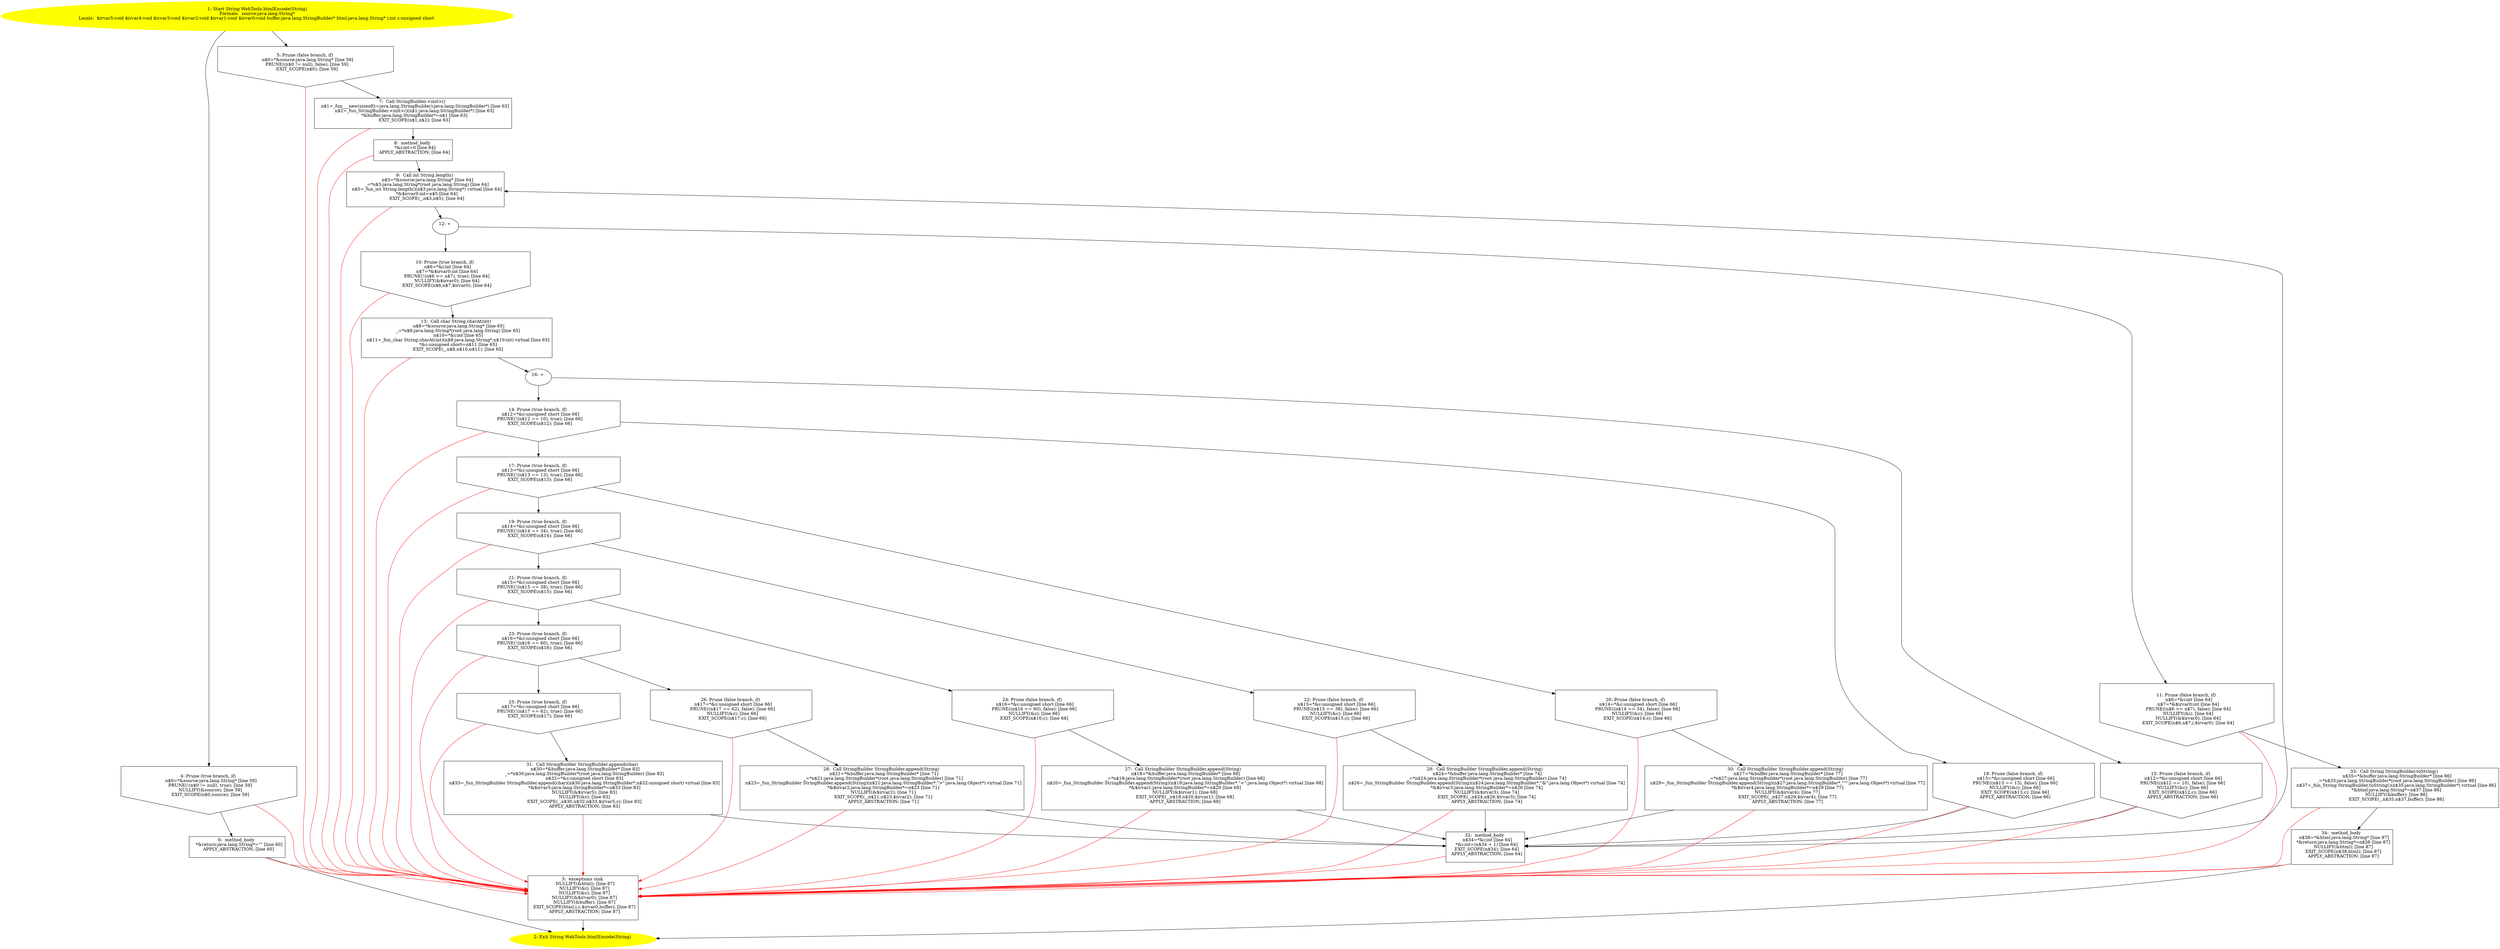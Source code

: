 /* @generated */
digraph cfg {
"com.zrlog.web.util.WebTools.htmlEncode(java.lang.String):java.lang.String.626dccc0a02af643b48fe904dca7dba2_1" [label="1: Start String WebTools.htmlEncode(String)\nFormals:  source:java.lang.String*\nLocals:  $irvar5:void $irvar4:void $irvar3:void $irvar2:void $irvar1:void $irvar0:void buffer:java.lang.StringBuilder* html:java.lang.String* i:int c:unsigned short \n  " color=yellow style=filled]
	

	 "com.zrlog.web.util.WebTools.htmlEncode(java.lang.String):java.lang.String.626dccc0a02af643b48fe904dca7dba2_1" -> "com.zrlog.web.util.WebTools.htmlEncode(java.lang.String):java.lang.String.626dccc0a02af643b48fe904dca7dba2_4" ;
	 "com.zrlog.web.util.WebTools.htmlEncode(java.lang.String):java.lang.String.626dccc0a02af643b48fe904dca7dba2_1" -> "com.zrlog.web.util.WebTools.htmlEncode(java.lang.String):java.lang.String.626dccc0a02af643b48fe904dca7dba2_5" ;
"com.zrlog.web.util.WebTools.htmlEncode(java.lang.String):java.lang.String.626dccc0a02af643b48fe904dca7dba2_2" [label="2: Exit String WebTools.htmlEncode(String) \n  " color=yellow style=filled]
	

"com.zrlog.web.util.WebTools.htmlEncode(java.lang.String):java.lang.String.626dccc0a02af643b48fe904dca7dba2_3" [label="3:  exceptions sink \n   NULLIFY(&html); [line 87]\n  NULLIFY(&i); [line 87]\n  NULLIFY(&c); [line 87]\n  NULLIFY(&$irvar0); [line 87]\n  NULLIFY(&buffer); [line 87]\n  EXIT_SCOPE(html,i,c,$irvar0,buffer); [line 87]\n  APPLY_ABSTRACTION; [line 87]\n " shape="box"]
	

	 "com.zrlog.web.util.WebTools.htmlEncode(java.lang.String):java.lang.String.626dccc0a02af643b48fe904dca7dba2_3" -> "com.zrlog.web.util.WebTools.htmlEncode(java.lang.String):java.lang.String.626dccc0a02af643b48fe904dca7dba2_2" ;
"com.zrlog.web.util.WebTools.htmlEncode(java.lang.String):java.lang.String.626dccc0a02af643b48fe904dca7dba2_4" [label="4: Prune (true branch, if) \n   n$0=*&source:java.lang.String* [line 59]\n  PRUNE(!(n$0 != null), true); [line 59]\n  NULLIFY(&source); [line 59]\n  EXIT_SCOPE(n$0,source); [line 59]\n " shape="invhouse"]
	

	 "com.zrlog.web.util.WebTools.htmlEncode(java.lang.String):java.lang.String.626dccc0a02af643b48fe904dca7dba2_4" -> "com.zrlog.web.util.WebTools.htmlEncode(java.lang.String):java.lang.String.626dccc0a02af643b48fe904dca7dba2_6" ;
	 "com.zrlog.web.util.WebTools.htmlEncode(java.lang.String):java.lang.String.626dccc0a02af643b48fe904dca7dba2_4" -> "com.zrlog.web.util.WebTools.htmlEncode(java.lang.String):java.lang.String.626dccc0a02af643b48fe904dca7dba2_3" [color="red" ];
"com.zrlog.web.util.WebTools.htmlEncode(java.lang.String):java.lang.String.626dccc0a02af643b48fe904dca7dba2_5" [label="5: Prune (false branch, if) \n   n$0=*&source:java.lang.String* [line 59]\n  PRUNE((n$0 != null), false); [line 59]\n  EXIT_SCOPE(n$0); [line 59]\n " shape="invhouse"]
	

	 "com.zrlog.web.util.WebTools.htmlEncode(java.lang.String):java.lang.String.626dccc0a02af643b48fe904dca7dba2_5" -> "com.zrlog.web.util.WebTools.htmlEncode(java.lang.String):java.lang.String.626dccc0a02af643b48fe904dca7dba2_7" ;
	 "com.zrlog.web.util.WebTools.htmlEncode(java.lang.String):java.lang.String.626dccc0a02af643b48fe904dca7dba2_5" -> "com.zrlog.web.util.WebTools.htmlEncode(java.lang.String):java.lang.String.626dccc0a02af643b48fe904dca7dba2_3" [color="red" ];
"com.zrlog.web.util.WebTools.htmlEncode(java.lang.String):java.lang.String.626dccc0a02af643b48fe904dca7dba2_6" [label="6:  method_body \n   *&return:java.lang.String*=\"\" [line 60]\n  APPLY_ABSTRACTION; [line 60]\n " shape="box"]
	

	 "com.zrlog.web.util.WebTools.htmlEncode(java.lang.String):java.lang.String.626dccc0a02af643b48fe904dca7dba2_6" -> "com.zrlog.web.util.WebTools.htmlEncode(java.lang.String):java.lang.String.626dccc0a02af643b48fe904dca7dba2_2" ;
	 "com.zrlog.web.util.WebTools.htmlEncode(java.lang.String):java.lang.String.626dccc0a02af643b48fe904dca7dba2_6" -> "com.zrlog.web.util.WebTools.htmlEncode(java.lang.String):java.lang.String.626dccc0a02af643b48fe904dca7dba2_3" [color="red" ];
"com.zrlog.web.util.WebTools.htmlEncode(java.lang.String):java.lang.String.626dccc0a02af643b48fe904dca7dba2_7" [label="7:  Call StringBuilder.<init>() \n   n$1=_fun___new(sizeof(t=java.lang.StringBuilder):java.lang.StringBuilder*) [line 63]\n  n$2=_fun_StringBuilder.<init>()(n$1:java.lang.StringBuilder*) [line 63]\n  *&buffer:java.lang.StringBuilder*=n$1 [line 63]\n  EXIT_SCOPE(n$1,n$2); [line 63]\n " shape="box"]
	

	 "com.zrlog.web.util.WebTools.htmlEncode(java.lang.String):java.lang.String.626dccc0a02af643b48fe904dca7dba2_7" -> "com.zrlog.web.util.WebTools.htmlEncode(java.lang.String):java.lang.String.626dccc0a02af643b48fe904dca7dba2_8" ;
	 "com.zrlog.web.util.WebTools.htmlEncode(java.lang.String):java.lang.String.626dccc0a02af643b48fe904dca7dba2_7" -> "com.zrlog.web.util.WebTools.htmlEncode(java.lang.String):java.lang.String.626dccc0a02af643b48fe904dca7dba2_3" [color="red" ];
"com.zrlog.web.util.WebTools.htmlEncode(java.lang.String):java.lang.String.626dccc0a02af643b48fe904dca7dba2_8" [label="8:  method_body \n   *&i:int=0 [line 64]\n  APPLY_ABSTRACTION; [line 64]\n " shape="box"]
	

	 "com.zrlog.web.util.WebTools.htmlEncode(java.lang.String):java.lang.String.626dccc0a02af643b48fe904dca7dba2_8" -> "com.zrlog.web.util.WebTools.htmlEncode(java.lang.String):java.lang.String.626dccc0a02af643b48fe904dca7dba2_9" ;
	 "com.zrlog.web.util.WebTools.htmlEncode(java.lang.String):java.lang.String.626dccc0a02af643b48fe904dca7dba2_8" -> "com.zrlog.web.util.WebTools.htmlEncode(java.lang.String):java.lang.String.626dccc0a02af643b48fe904dca7dba2_3" [color="red" ];
"com.zrlog.web.util.WebTools.htmlEncode(java.lang.String):java.lang.String.626dccc0a02af643b48fe904dca7dba2_9" [label="9:  Call int String.length() \n   n$3=*&source:java.lang.String* [line 64]\n  _=*n$3:java.lang.String*(root java.lang.String) [line 64]\n  n$5=_fun_int String.length()(n$3:java.lang.String*) virtual [line 64]\n  *&$irvar0:int=n$5 [line 64]\n  EXIT_SCOPE(_,n$3,n$5); [line 64]\n " shape="box"]
	

	 "com.zrlog.web.util.WebTools.htmlEncode(java.lang.String):java.lang.String.626dccc0a02af643b48fe904dca7dba2_9" -> "com.zrlog.web.util.WebTools.htmlEncode(java.lang.String):java.lang.String.626dccc0a02af643b48fe904dca7dba2_12" ;
	 "com.zrlog.web.util.WebTools.htmlEncode(java.lang.String):java.lang.String.626dccc0a02af643b48fe904dca7dba2_9" -> "com.zrlog.web.util.WebTools.htmlEncode(java.lang.String):java.lang.String.626dccc0a02af643b48fe904dca7dba2_3" [color="red" ];
"com.zrlog.web.util.WebTools.htmlEncode(java.lang.String):java.lang.String.626dccc0a02af643b48fe904dca7dba2_10" [label="10: Prune (true branch, if) \n   n$6=*&i:int [line 64]\n  n$7=*&$irvar0:int [line 64]\n  PRUNE(!(n$6 >= n$7), true); [line 64]\n  NULLIFY(&$irvar0); [line 64]\n  EXIT_SCOPE(n$6,n$7,$irvar0); [line 64]\n " shape="invhouse"]
	

	 "com.zrlog.web.util.WebTools.htmlEncode(java.lang.String):java.lang.String.626dccc0a02af643b48fe904dca7dba2_10" -> "com.zrlog.web.util.WebTools.htmlEncode(java.lang.String):java.lang.String.626dccc0a02af643b48fe904dca7dba2_13" ;
	 "com.zrlog.web.util.WebTools.htmlEncode(java.lang.String):java.lang.String.626dccc0a02af643b48fe904dca7dba2_10" -> "com.zrlog.web.util.WebTools.htmlEncode(java.lang.String):java.lang.String.626dccc0a02af643b48fe904dca7dba2_3" [color="red" ];
"com.zrlog.web.util.WebTools.htmlEncode(java.lang.String):java.lang.String.626dccc0a02af643b48fe904dca7dba2_11" [label="11: Prune (false branch, if) \n   n$6=*&i:int [line 64]\n  n$7=*&$irvar0:int [line 64]\n  PRUNE((n$6 >= n$7), false); [line 64]\n  NULLIFY(&i); [line 64]\n  NULLIFY(&$irvar0); [line 64]\n  EXIT_SCOPE(n$6,n$7,i,$irvar0); [line 64]\n " shape="invhouse"]
	

	 "com.zrlog.web.util.WebTools.htmlEncode(java.lang.String):java.lang.String.626dccc0a02af643b48fe904dca7dba2_11" -> "com.zrlog.web.util.WebTools.htmlEncode(java.lang.String):java.lang.String.626dccc0a02af643b48fe904dca7dba2_33" ;
	 "com.zrlog.web.util.WebTools.htmlEncode(java.lang.String):java.lang.String.626dccc0a02af643b48fe904dca7dba2_11" -> "com.zrlog.web.util.WebTools.htmlEncode(java.lang.String):java.lang.String.626dccc0a02af643b48fe904dca7dba2_3" [color="red" ];
"com.zrlog.web.util.WebTools.htmlEncode(java.lang.String):java.lang.String.626dccc0a02af643b48fe904dca7dba2_12" [label="12: + \n  " ]
	

	 "com.zrlog.web.util.WebTools.htmlEncode(java.lang.String):java.lang.String.626dccc0a02af643b48fe904dca7dba2_12" -> "com.zrlog.web.util.WebTools.htmlEncode(java.lang.String):java.lang.String.626dccc0a02af643b48fe904dca7dba2_10" ;
	 "com.zrlog.web.util.WebTools.htmlEncode(java.lang.String):java.lang.String.626dccc0a02af643b48fe904dca7dba2_12" -> "com.zrlog.web.util.WebTools.htmlEncode(java.lang.String):java.lang.String.626dccc0a02af643b48fe904dca7dba2_11" ;
"com.zrlog.web.util.WebTools.htmlEncode(java.lang.String):java.lang.String.626dccc0a02af643b48fe904dca7dba2_13" [label="13:  Call char String.charAt(int) \n   n$8=*&source:java.lang.String* [line 65]\n  _=*n$8:java.lang.String*(root java.lang.String) [line 65]\n  n$10=*&i:int [line 65]\n  n$11=_fun_char String.charAt(int)(n$8:java.lang.String*,n$10:int) virtual [line 65]\n  *&c:unsigned short=n$11 [line 65]\n  EXIT_SCOPE(_,n$8,n$10,n$11); [line 65]\n " shape="box"]
	

	 "com.zrlog.web.util.WebTools.htmlEncode(java.lang.String):java.lang.String.626dccc0a02af643b48fe904dca7dba2_13" -> "com.zrlog.web.util.WebTools.htmlEncode(java.lang.String):java.lang.String.626dccc0a02af643b48fe904dca7dba2_16" ;
	 "com.zrlog.web.util.WebTools.htmlEncode(java.lang.String):java.lang.String.626dccc0a02af643b48fe904dca7dba2_13" -> "com.zrlog.web.util.WebTools.htmlEncode(java.lang.String):java.lang.String.626dccc0a02af643b48fe904dca7dba2_3" [color="red" ];
"com.zrlog.web.util.WebTools.htmlEncode(java.lang.String):java.lang.String.626dccc0a02af643b48fe904dca7dba2_14" [label="14: Prune (true branch, if) \n   n$12=*&c:unsigned short [line 66]\n  PRUNE(!(n$12 == 10), true); [line 66]\n  EXIT_SCOPE(n$12); [line 66]\n " shape="invhouse"]
	

	 "com.zrlog.web.util.WebTools.htmlEncode(java.lang.String):java.lang.String.626dccc0a02af643b48fe904dca7dba2_14" -> "com.zrlog.web.util.WebTools.htmlEncode(java.lang.String):java.lang.String.626dccc0a02af643b48fe904dca7dba2_17" ;
	 "com.zrlog.web.util.WebTools.htmlEncode(java.lang.String):java.lang.String.626dccc0a02af643b48fe904dca7dba2_14" -> "com.zrlog.web.util.WebTools.htmlEncode(java.lang.String):java.lang.String.626dccc0a02af643b48fe904dca7dba2_18" ;
	 "com.zrlog.web.util.WebTools.htmlEncode(java.lang.String):java.lang.String.626dccc0a02af643b48fe904dca7dba2_14" -> "com.zrlog.web.util.WebTools.htmlEncode(java.lang.String):java.lang.String.626dccc0a02af643b48fe904dca7dba2_3" [color="red" ];
"com.zrlog.web.util.WebTools.htmlEncode(java.lang.String):java.lang.String.626dccc0a02af643b48fe904dca7dba2_15" [label="15: Prune (false branch, if) \n   n$12=*&c:unsigned short [line 66]\n  PRUNE((n$12 == 10), false); [line 66]\n  NULLIFY(&c); [line 66]\n  EXIT_SCOPE(n$12,c); [line 66]\n  APPLY_ABSTRACTION; [line 66]\n " shape="invhouse"]
	

	 "com.zrlog.web.util.WebTools.htmlEncode(java.lang.String):java.lang.String.626dccc0a02af643b48fe904dca7dba2_15" -> "com.zrlog.web.util.WebTools.htmlEncode(java.lang.String):java.lang.String.626dccc0a02af643b48fe904dca7dba2_32" ;
	 "com.zrlog.web.util.WebTools.htmlEncode(java.lang.String):java.lang.String.626dccc0a02af643b48fe904dca7dba2_15" -> "com.zrlog.web.util.WebTools.htmlEncode(java.lang.String):java.lang.String.626dccc0a02af643b48fe904dca7dba2_3" [color="red" ];
"com.zrlog.web.util.WebTools.htmlEncode(java.lang.String):java.lang.String.626dccc0a02af643b48fe904dca7dba2_16" [label="16: + \n  " ]
	

	 "com.zrlog.web.util.WebTools.htmlEncode(java.lang.String):java.lang.String.626dccc0a02af643b48fe904dca7dba2_16" -> "com.zrlog.web.util.WebTools.htmlEncode(java.lang.String):java.lang.String.626dccc0a02af643b48fe904dca7dba2_14" ;
	 "com.zrlog.web.util.WebTools.htmlEncode(java.lang.String):java.lang.String.626dccc0a02af643b48fe904dca7dba2_16" -> "com.zrlog.web.util.WebTools.htmlEncode(java.lang.String):java.lang.String.626dccc0a02af643b48fe904dca7dba2_15" ;
"com.zrlog.web.util.WebTools.htmlEncode(java.lang.String):java.lang.String.626dccc0a02af643b48fe904dca7dba2_17" [label="17: Prune (true branch, if) \n   n$13=*&c:unsigned short [line 66]\n  PRUNE(!(n$13 == 13), true); [line 66]\n  EXIT_SCOPE(n$13); [line 66]\n " shape="invhouse"]
	

	 "com.zrlog.web.util.WebTools.htmlEncode(java.lang.String):java.lang.String.626dccc0a02af643b48fe904dca7dba2_17" -> "com.zrlog.web.util.WebTools.htmlEncode(java.lang.String):java.lang.String.626dccc0a02af643b48fe904dca7dba2_19" ;
	 "com.zrlog.web.util.WebTools.htmlEncode(java.lang.String):java.lang.String.626dccc0a02af643b48fe904dca7dba2_17" -> "com.zrlog.web.util.WebTools.htmlEncode(java.lang.String):java.lang.String.626dccc0a02af643b48fe904dca7dba2_20" ;
	 "com.zrlog.web.util.WebTools.htmlEncode(java.lang.String):java.lang.String.626dccc0a02af643b48fe904dca7dba2_17" -> "com.zrlog.web.util.WebTools.htmlEncode(java.lang.String):java.lang.String.626dccc0a02af643b48fe904dca7dba2_3" [color="red" ];
"com.zrlog.web.util.WebTools.htmlEncode(java.lang.String):java.lang.String.626dccc0a02af643b48fe904dca7dba2_18" [label="18: Prune (false branch, if) \n   n$13=*&c:unsigned short [line 66]\n  PRUNE((n$13 == 13), false); [line 66]\n  NULLIFY(&c); [line 66]\n  EXIT_SCOPE(n$13,c); [line 66]\n  APPLY_ABSTRACTION; [line 66]\n " shape="invhouse"]
	

	 "com.zrlog.web.util.WebTools.htmlEncode(java.lang.String):java.lang.String.626dccc0a02af643b48fe904dca7dba2_18" -> "com.zrlog.web.util.WebTools.htmlEncode(java.lang.String):java.lang.String.626dccc0a02af643b48fe904dca7dba2_32" ;
	 "com.zrlog.web.util.WebTools.htmlEncode(java.lang.String):java.lang.String.626dccc0a02af643b48fe904dca7dba2_18" -> "com.zrlog.web.util.WebTools.htmlEncode(java.lang.String):java.lang.String.626dccc0a02af643b48fe904dca7dba2_3" [color="red" ];
"com.zrlog.web.util.WebTools.htmlEncode(java.lang.String):java.lang.String.626dccc0a02af643b48fe904dca7dba2_19" [label="19: Prune (true branch, if) \n   n$14=*&c:unsigned short [line 66]\n  PRUNE(!(n$14 == 34), true); [line 66]\n  EXIT_SCOPE(n$14); [line 66]\n " shape="invhouse"]
	

	 "com.zrlog.web.util.WebTools.htmlEncode(java.lang.String):java.lang.String.626dccc0a02af643b48fe904dca7dba2_19" -> "com.zrlog.web.util.WebTools.htmlEncode(java.lang.String):java.lang.String.626dccc0a02af643b48fe904dca7dba2_21" ;
	 "com.zrlog.web.util.WebTools.htmlEncode(java.lang.String):java.lang.String.626dccc0a02af643b48fe904dca7dba2_19" -> "com.zrlog.web.util.WebTools.htmlEncode(java.lang.String):java.lang.String.626dccc0a02af643b48fe904dca7dba2_22" ;
	 "com.zrlog.web.util.WebTools.htmlEncode(java.lang.String):java.lang.String.626dccc0a02af643b48fe904dca7dba2_19" -> "com.zrlog.web.util.WebTools.htmlEncode(java.lang.String):java.lang.String.626dccc0a02af643b48fe904dca7dba2_3" [color="red" ];
"com.zrlog.web.util.WebTools.htmlEncode(java.lang.String):java.lang.String.626dccc0a02af643b48fe904dca7dba2_20" [label="20: Prune (false branch, if) \n   n$14=*&c:unsigned short [line 66]\n  PRUNE((n$14 == 34), false); [line 66]\n  NULLIFY(&c); [line 66]\n  EXIT_SCOPE(n$14,c); [line 66]\n " shape="invhouse"]
	

	 "com.zrlog.web.util.WebTools.htmlEncode(java.lang.String):java.lang.String.626dccc0a02af643b48fe904dca7dba2_20" -> "com.zrlog.web.util.WebTools.htmlEncode(java.lang.String):java.lang.String.626dccc0a02af643b48fe904dca7dba2_30" ;
	 "com.zrlog.web.util.WebTools.htmlEncode(java.lang.String):java.lang.String.626dccc0a02af643b48fe904dca7dba2_20" -> "com.zrlog.web.util.WebTools.htmlEncode(java.lang.String):java.lang.String.626dccc0a02af643b48fe904dca7dba2_3" [color="red" ];
"com.zrlog.web.util.WebTools.htmlEncode(java.lang.String):java.lang.String.626dccc0a02af643b48fe904dca7dba2_21" [label="21: Prune (true branch, if) \n   n$15=*&c:unsigned short [line 66]\n  PRUNE(!(n$15 == 38), true); [line 66]\n  EXIT_SCOPE(n$15); [line 66]\n " shape="invhouse"]
	

	 "com.zrlog.web.util.WebTools.htmlEncode(java.lang.String):java.lang.String.626dccc0a02af643b48fe904dca7dba2_21" -> "com.zrlog.web.util.WebTools.htmlEncode(java.lang.String):java.lang.String.626dccc0a02af643b48fe904dca7dba2_23" ;
	 "com.zrlog.web.util.WebTools.htmlEncode(java.lang.String):java.lang.String.626dccc0a02af643b48fe904dca7dba2_21" -> "com.zrlog.web.util.WebTools.htmlEncode(java.lang.String):java.lang.String.626dccc0a02af643b48fe904dca7dba2_24" ;
	 "com.zrlog.web.util.WebTools.htmlEncode(java.lang.String):java.lang.String.626dccc0a02af643b48fe904dca7dba2_21" -> "com.zrlog.web.util.WebTools.htmlEncode(java.lang.String):java.lang.String.626dccc0a02af643b48fe904dca7dba2_3" [color="red" ];
"com.zrlog.web.util.WebTools.htmlEncode(java.lang.String):java.lang.String.626dccc0a02af643b48fe904dca7dba2_22" [label="22: Prune (false branch, if) \n   n$15=*&c:unsigned short [line 66]\n  PRUNE((n$15 == 38), false); [line 66]\n  NULLIFY(&c); [line 66]\n  EXIT_SCOPE(n$15,c); [line 66]\n " shape="invhouse"]
	

	 "com.zrlog.web.util.WebTools.htmlEncode(java.lang.String):java.lang.String.626dccc0a02af643b48fe904dca7dba2_22" -> "com.zrlog.web.util.WebTools.htmlEncode(java.lang.String):java.lang.String.626dccc0a02af643b48fe904dca7dba2_29" ;
	 "com.zrlog.web.util.WebTools.htmlEncode(java.lang.String):java.lang.String.626dccc0a02af643b48fe904dca7dba2_22" -> "com.zrlog.web.util.WebTools.htmlEncode(java.lang.String):java.lang.String.626dccc0a02af643b48fe904dca7dba2_3" [color="red" ];
"com.zrlog.web.util.WebTools.htmlEncode(java.lang.String):java.lang.String.626dccc0a02af643b48fe904dca7dba2_23" [label="23: Prune (true branch, if) \n   n$16=*&c:unsigned short [line 66]\n  PRUNE(!(n$16 == 60), true); [line 66]\n  EXIT_SCOPE(n$16); [line 66]\n " shape="invhouse"]
	

	 "com.zrlog.web.util.WebTools.htmlEncode(java.lang.String):java.lang.String.626dccc0a02af643b48fe904dca7dba2_23" -> "com.zrlog.web.util.WebTools.htmlEncode(java.lang.String):java.lang.String.626dccc0a02af643b48fe904dca7dba2_25" ;
	 "com.zrlog.web.util.WebTools.htmlEncode(java.lang.String):java.lang.String.626dccc0a02af643b48fe904dca7dba2_23" -> "com.zrlog.web.util.WebTools.htmlEncode(java.lang.String):java.lang.String.626dccc0a02af643b48fe904dca7dba2_26" ;
	 "com.zrlog.web.util.WebTools.htmlEncode(java.lang.String):java.lang.String.626dccc0a02af643b48fe904dca7dba2_23" -> "com.zrlog.web.util.WebTools.htmlEncode(java.lang.String):java.lang.String.626dccc0a02af643b48fe904dca7dba2_3" [color="red" ];
"com.zrlog.web.util.WebTools.htmlEncode(java.lang.String):java.lang.String.626dccc0a02af643b48fe904dca7dba2_24" [label="24: Prune (false branch, if) \n   n$16=*&c:unsigned short [line 66]\n  PRUNE((n$16 == 60), false); [line 66]\n  NULLIFY(&c); [line 66]\n  EXIT_SCOPE(n$16,c); [line 66]\n " shape="invhouse"]
	

	 "com.zrlog.web.util.WebTools.htmlEncode(java.lang.String):java.lang.String.626dccc0a02af643b48fe904dca7dba2_24" -> "com.zrlog.web.util.WebTools.htmlEncode(java.lang.String):java.lang.String.626dccc0a02af643b48fe904dca7dba2_27" ;
	 "com.zrlog.web.util.WebTools.htmlEncode(java.lang.String):java.lang.String.626dccc0a02af643b48fe904dca7dba2_24" -> "com.zrlog.web.util.WebTools.htmlEncode(java.lang.String):java.lang.String.626dccc0a02af643b48fe904dca7dba2_3" [color="red" ];
"com.zrlog.web.util.WebTools.htmlEncode(java.lang.String):java.lang.String.626dccc0a02af643b48fe904dca7dba2_25" [label="25: Prune (true branch, if) \n   n$17=*&c:unsigned short [line 66]\n  PRUNE(!(n$17 == 62), true); [line 66]\n  EXIT_SCOPE(n$17); [line 66]\n " shape="invhouse"]
	

	 "com.zrlog.web.util.WebTools.htmlEncode(java.lang.String):java.lang.String.626dccc0a02af643b48fe904dca7dba2_25" -> "com.zrlog.web.util.WebTools.htmlEncode(java.lang.String):java.lang.String.626dccc0a02af643b48fe904dca7dba2_31" ;
	 "com.zrlog.web.util.WebTools.htmlEncode(java.lang.String):java.lang.String.626dccc0a02af643b48fe904dca7dba2_25" -> "com.zrlog.web.util.WebTools.htmlEncode(java.lang.String):java.lang.String.626dccc0a02af643b48fe904dca7dba2_3" [color="red" ];
"com.zrlog.web.util.WebTools.htmlEncode(java.lang.String):java.lang.String.626dccc0a02af643b48fe904dca7dba2_26" [label="26: Prune (false branch, if) \n   n$17=*&c:unsigned short [line 66]\n  PRUNE((n$17 == 62), false); [line 66]\n  NULLIFY(&c); [line 66]\n  EXIT_SCOPE(n$17,c); [line 66]\n " shape="invhouse"]
	

	 "com.zrlog.web.util.WebTools.htmlEncode(java.lang.String):java.lang.String.626dccc0a02af643b48fe904dca7dba2_26" -> "com.zrlog.web.util.WebTools.htmlEncode(java.lang.String):java.lang.String.626dccc0a02af643b48fe904dca7dba2_28" ;
	 "com.zrlog.web.util.WebTools.htmlEncode(java.lang.String):java.lang.String.626dccc0a02af643b48fe904dca7dba2_26" -> "com.zrlog.web.util.WebTools.htmlEncode(java.lang.String):java.lang.String.626dccc0a02af643b48fe904dca7dba2_3" [color="red" ];
"com.zrlog.web.util.WebTools.htmlEncode(java.lang.String):java.lang.String.626dccc0a02af643b48fe904dca7dba2_27" [label="27:  Call StringBuilder StringBuilder.append(String) \n   n$18=*&buffer:java.lang.StringBuilder* [line 68]\n  _=*n$18:java.lang.StringBuilder*(root java.lang.StringBuilder) [line 68]\n  n$20=_fun_StringBuilder StringBuilder.append(String)(n$18:java.lang.StringBuilder*,\"&lt;\":java.lang.Object*) virtual [line 68]\n  *&$irvar1:java.lang.StringBuilder*=n$20 [line 68]\n  NULLIFY(&$irvar1); [line 68]\n  EXIT_SCOPE(_,n$18,n$20,$irvar1); [line 68]\n  APPLY_ABSTRACTION; [line 68]\n " shape="box"]
	

	 "com.zrlog.web.util.WebTools.htmlEncode(java.lang.String):java.lang.String.626dccc0a02af643b48fe904dca7dba2_27" -> "com.zrlog.web.util.WebTools.htmlEncode(java.lang.String):java.lang.String.626dccc0a02af643b48fe904dca7dba2_32" ;
	 "com.zrlog.web.util.WebTools.htmlEncode(java.lang.String):java.lang.String.626dccc0a02af643b48fe904dca7dba2_27" -> "com.zrlog.web.util.WebTools.htmlEncode(java.lang.String):java.lang.String.626dccc0a02af643b48fe904dca7dba2_3" [color="red" ];
"com.zrlog.web.util.WebTools.htmlEncode(java.lang.String):java.lang.String.626dccc0a02af643b48fe904dca7dba2_28" [label="28:  Call StringBuilder StringBuilder.append(String) \n   n$21=*&buffer:java.lang.StringBuilder* [line 71]\n  _=*n$21:java.lang.StringBuilder*(root java.lang.StringBuilder) [line 71]\n  n$23=_fun_StringBuilder StringBuilder.append(String)(n$21:java.lang.StringBuilder*,\"&gt;\":java.lang.Object*) virtual [line 71]\n  *&$irvar2:java.lang.StringBuilder*=n$23 [line 71]\n  NULLIFY(&$irvar2); [line 71]\n  EXIT_SCOPE(_,n$21,n$23,$irvar2); [line 71]\n  APPLY_ABSTRACTION; [line 71]\n " shape="box"]
	

	 "com.zrlog.web.util.WebTools.htmlEncode(java.lang.String):java.lang.String.626dccc0a02af643b48fe904dca7dba2_28" -> "com.zrlog.web.util.WebTools.htmlEncode(java.lang.String):java.lang.String.626dccc0a02af643b48fe904dca7dba2_32" ;
	 "com.zrlog.web.util.WebTools.htmlEncode(java.lang.String):java.lang.String.626dccc0a02af643b48fe904dca7dba2_28" -> "com.zrlog.web.util.WebTools.htmlEncode(java.lang.String):java.lang.String.626dccc0a02af643b48fe904dca7dba2_3" [color="red" ];
"com.zrlog.web.util.WebTools.htmlEncode(java.lang.String):java.lang.String.626dccc0a02af643b48fe904dca7dba2_29" [label="29:  Call StringBuilder StringBuilder.append(String) \n   n$24=*&buffer:java.lang.StringBuilder* [line 74]\n  _=*n$24:java.lang.StringBuilder*(root java.lang.StringBuilder) [line 74]\n  n$26=_fun_StringBuilder StringBuilder.append(String)(n$24:java.lang.StringBuilder*,\"&amp;\":java.lang.Object*) virtual [line 74]\n  *&$irvar3:java.lang.StringBuilder*=n$26 [line 74]\n  NULLIFY(&$irvar3); [line 74]\n  EXIT_SCOPE(_,n$24,n$26,$irvar3); [line 74]\n  APPLY_ABSTRACTION; [line 74]\n " shape="box"]
	

	 "com.zrlog.web.util.WebTools.htmlEncode(java.lang.String):java.lang.String.626dccc0a02af643b48fe904dca7dba2_29" -> "com.zrlog.web.util.WebTools.htmlEncode(java.lang.String):java.lang.String.626dccc0a02af643b48fe904dca7dba2_32" ;
	 "com.zrlog.web.util.WebTools.htmlEncode(java.lang.String):java.lang.String.626dccc0a02af643b48fe904dca7dba2_29" -> "com.zrlog.web.util.WebTools.htmlEncode(java.lang.String):java.lang.String.626dccc0a02af643b48fe904dca7dba2_3" [color="red" ];
"com.zrlog.web.util.WebTools.htmlEncode(java.lang.String):java.lang.String.626dccc0a02af643b48fe904dca7dba2_30" [label="30:  Call StringBuilder StringBuilder.append(String) \n   n$27=*&buffer:java.lang.StringBuilder* [line 77]\n  _=*n$27:java.lang.StringBuilder*(root java.lang.StringBuilder) [line 77]\n  n$29=_fun_StringBuilder StringBuilder.append(String)(n$27:java.lang.StringBuilder*,\"&quot;\":java.lang.Object*) virtual [line 77]\n  *&$irvar4:java.lang.StringBuilder*=n$29 [line 77]\n  NULLIFY(&$irvar4); [line 77]\n  EXIT_SCOPE(_,n$27,n$29,$irvar4); [line 77]\n  APPLY_ABSTRACTION; [line 77]\n " shape="box"]
	

	 "com.zrlog.web.util.WebTools.htmlEncode(java.lang.String):java.lang.String.626dccc0a02af643b48fe904dca7dba2_30" -> "com.zrlog.web.util.WebTools.htmlEncode(java.lang.String):java.lang.String.626dccc0a02af643b48fe904dca7dba2_32" ;
	 "com.zrlog.web.util.WebTools.htmlEncode(java.lang.String):java.lang.String.626dccc0a02af643b48fe904dca7dba2_30" -> "com.zrlog.web.util.WebTools.htmlEncode(java.lang.String):java.lang.String.626dccc0a02af643b48fe904dca7dba2_3" [color="red" ];
"com.zrlog.web.util.WebTools.htmlEncode(java.lang.String):java.lang.String.626dccc0a02af643b48fe904dca7dba2_31" [label="31:  Call StringBuilder StringBuilder.append(char) \n   n$30=*&buffer:java.lang.StringBuilder* [line 83]\n  _=*n$30:java.lang.StringBuilder*(root java.lang.StringBuilder) [line 83]\n  n$32=*&c:unsigned short [line 83]\n  n$33=_fun_StringBuilder StringBuilder.append(char)(n$30:java.lang.StringBuilder*,n$32:unsigned short) virtual [line 83]\n  *&$irvar5:java.lang.StringBuilder*=n$33 [line 83]\n  NULLIFY(&$irvar5); [line 83]\n  NULLIFY(&c); [line 83]\n  EXIT_SCOPE(_,n$30,n$32,n$33,$irvar5,c); [line 83]\n  APPLY_ABSTRACTION; [line 83]\n " shape="box"]
	

	 "com.zrlog.web.util.WebTools.htmlEncode(java.lang.String):java.lang.String.626dccc0a02af643b48fe904dca7dba2_31" -> "com.zrlog.web.util.WebTools.htmlEncode(java.lang.String):java.lang.String.626dccc0a02af643b48fe904dca7dba2_32" ;
	 "com.zrlog.web.util.WebTools.htmlEncode(java.lang.String):java.lang.String.626dccc0a02af643b48fe904dca7dba2_31" -> "com.zrlog.web.util.WebTools.htmlEncode(java.lang.String):java.lang.String.626dccc0a02af643b48fe904dca7dba2_3" [color="red" ];
"com.zrlog.web.util.WebTools.htmlEncode(java.lang.String):java.lang.String.626dccc0a02af643b48fe904dca7dba2_32" [label="32:  method_body \n   n$34=*&i:int [line 64]\n  *&i:int=(n$34 + 1) [line 64]\n  EXIT_SCOPE(n$34); [line 64]\n  APPLY_ABSTRACTION; [line 64]\n " shape="box"]
	

	 "com.zrlog.web.util.WebTools.htmlEncode(java.lang.String):java.lang.String.626dccc0a02af643b48fe904dca7dba2_32" -> "com.zrlog.web.util.WebTools.htmlEncode(java.lang.String):java.lang.String.626dccc0a02af643b48fe904dca7dba2_9" ;
	 "com.zrlog.web.util.WebTools.htmlEncode(java.lang.String):java.lang.String.626dccc0a02af643b48fe904dca7dba2_32" -> "com.zrlog.web.util.WebTools.htmlEncode(java.lang.String):java.lang.String.626dccc0a02af643b48fe904dca7dba2_3" [color="red" ];
"com.zrlog.web.util.WebTools.htmlEncode(java.lang.String):java.lang.String.626dccc0a02af643b48fe904dca7dba2_33" [label="33:  Call String StringBuilder.toString() \n   n$35=*&buffer:java.lang.StringBuilder* [line 86]\n  _=*n$35:java.lang.StringBuilder*(root java.lang.StringBuilder) [line 86]\n  n$37=_fun_String StringBuilder.toString()(n$35:java.lang.StringBuilder*) virtual [line 86]\n  *&html:java.lang.String*=n$37 [line 86]\n  NULLIFY(&buffer); [line 86]\n  EXIT_SCOPE(_,n$35,n$37,buffer); [line 86]\n " shape="box"]
	

	 "com.zrlog.web.util.WebTools.htmlEncode(java.lang.String):java.lang.String.626dccc0a02af643b48fe904dca7dba2_33" -> "com.zrlog.web.util.WebTools.htmlEncode(java.lang.String):java.lang.String.626dccc0a02af643b48fe904dca7dba2_34" ;
	 "com.zrlog.web.util.WebTools.htmlEncode(java.lang.String):java.lang.String.626dccc0a02af643b48fe904dca7dba2_33" -> "com.zrlog.web.util.WebTools.htmlEncode(java.lang.String):java.lang.String.626dccc0a02af643b48fe904dca7dba2_3" [color="red" ];
"com.zrlog.web.util.WebTools.htmlEncode(java.lang.String):java.lang.String.626dccc0a02af643b48fe904dca7dba2_34" [label="34:  method_body \n   n$38=*&html:java.lang.String* [line 87]\n  *&return:java.lang.String*=n$38 [line 87]\n  NULLIFY(&html); [line 87]\n  EXIT_SCOPE(n$38,html); [line 87]\n  APPLY_ABSTRACTION; [line 87]\n " shape="box"]
	

	 "com.zrlog.web.util.WebTools.htmlEncode(java.lang.String):java.lang.String.626dccc0a02af643b48fe904dca7dba2_34" -> "com.zrlog.web.util.WebTools.htmlEncode(java.lang.String):java.lang.String.626dccc0a02af643b48fe904dca7dba2_2" ;
	 "com.zrlog.web.util.WebTools.htmlEncode(java.lang.String):java.lang.String.626dccc0a02af643b48fe904dca7dba2_34" -> "com.zrlog.web.util.WebTools.htmlEncode(java.lang.String):java.lang.String.626dccc0a02af643b48fe904dca7dba2_3" [color="red" ];
}

